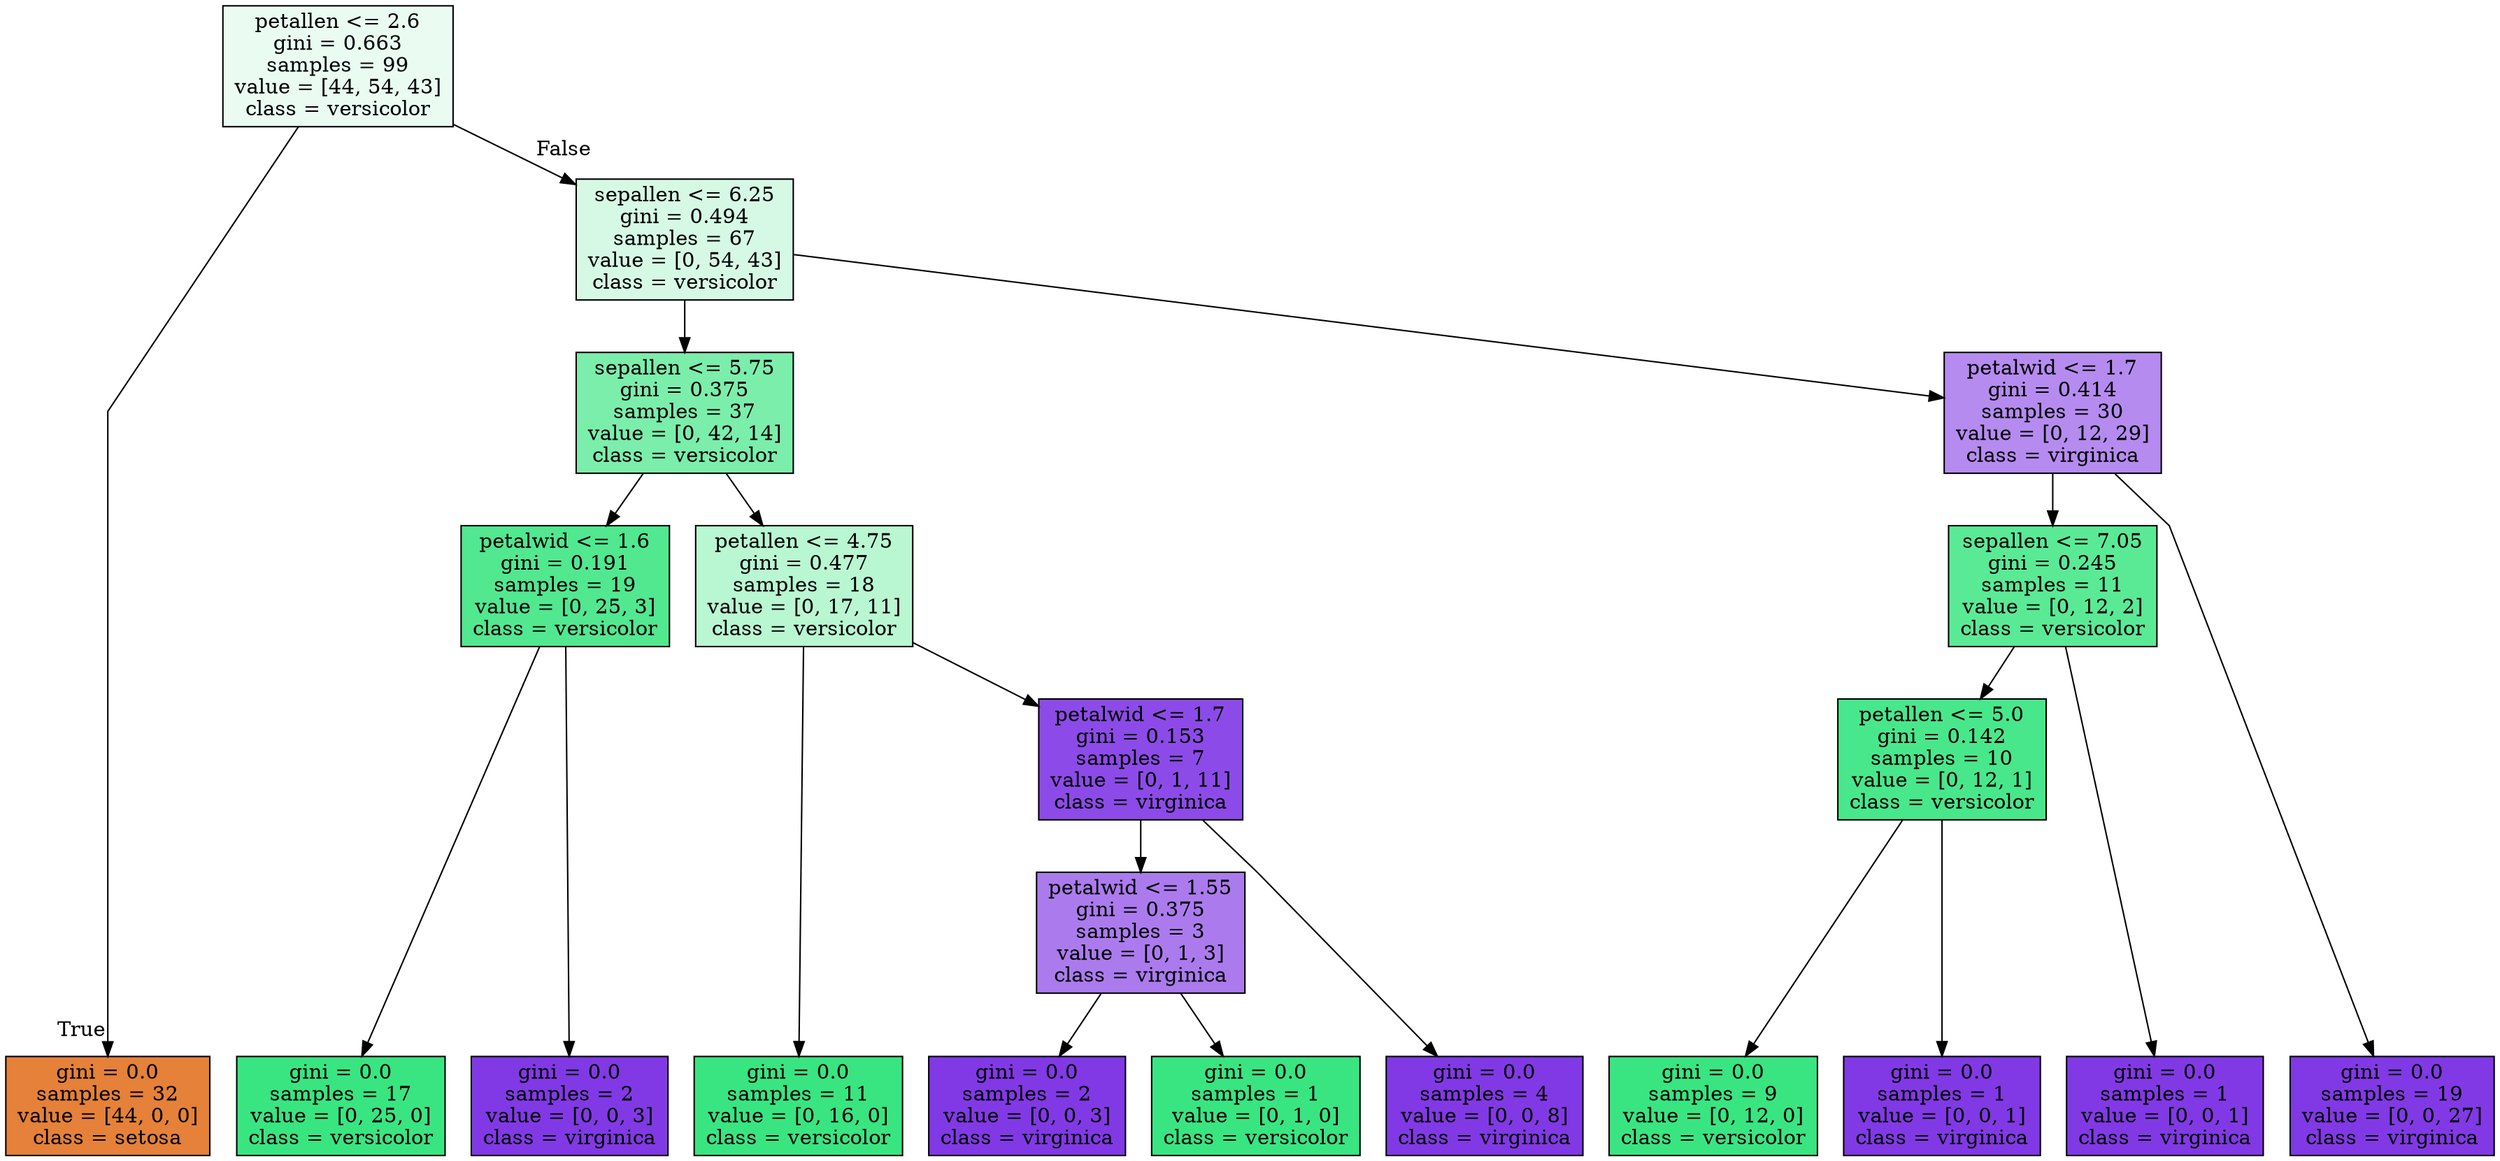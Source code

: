 digraph Tree {
node [shape=box, style="filled", color="black"] ;
graph [ranksep=equally, splines=polyline] ;
0 [label="petallen <= 2.6\ngini = 0.663\nsamples = 99\nvalue = [44, 54, 43]\nclass = versicolor", fillcolor="#39e5811a"] ;
1 [label="gini = 0.0\nsamples = 32\nvalue = [44, 0, 0]\nclass = setosa", fillcolor="#e58139ff"] ;
0 -> 1 [labeldistance=2.5, labelangle=45, headlabel="True"] ;
2 [label="sepallen <= 6.25\ngini = 0.494\nsamples = 67\nvalue = [0, 54, 43]\nclass = versicolor", fillcolor="#39e58134"] ;
0 -> 2 [labeldistance=2.5, labelangle=-45, headlabel="False"] ;
3 [label="sepallen <= 5.75\ngini = 0.375\nsamples = 37\nvalue = [0, 42, 14]\nclass = versicolor", fillcolor="#39e581aa"] ;
2 -> 3 ;
4 [label="petalwid <= 1.6\ngini = 0.191\nsamples = 19\nvalue = [0, 25, 3]\nclass = versicolor", fillcolor="#39e581e0"] ;
3 -> 4 ;
5 [label="gini = 0.0\nsamples = 17\nvalue = [0, 25, 0]\nclass = versicolor", fillcolor="#39e581ff"] ;
4 -> 5 ;
6 [label="gini = 0.0\nsamples = 2\nvalue = [0, 0, 3]\nclass = virginica", fillcolor="#8139e5ff"] ;
4 -> 6 ;
7 [label="petallen <= 4.75\ngini = 0.477\nsamples = 18\nvalue = [0, 17, 11]\nclass = versicolor", fillcolor="#39e5815a"] ;
3 -> 7 ;
8 [label="gini = 0.0\nsamples = 11\nvalue = [0, 16, 0]\nclass = versicolor", fillcolor="#39e581ff"] ;
7 -> 8 ;
9 [label="petalwid <= 1.7\ngini = 0.153\nsamples = 7\nvalue = [0, 1, 11]\nclass = virginica", fillcolor="#8139e5e8"] ;
7 -> 9 ;
10 [label="petalwid <= 1.55\ngini = 0.375\nsamples = 3\nvalue = [0, 1, 3]\nclass = virginica", fillcolor="#8139e5aa"] ;
9 -> 10 ;
11 [label="gini = 0.0\nsamples = 2\nvalue = [0, 0, 3]\nclass = virginica", fillcolor="#8139e5ff"] ;
10 -> 11 ;
12 [label="gini = 0.0\nsamples = 1\nvalue = [0, 1, 0]\nclass = versicolor", fillcolor="#39e581ff"] ;
10 -> 12 ;
13 [label="gini = 0.0\nsamples = 4\nvalue = [0, 0, 8]\nclass = virginica", fillcolor="#8139e5ff"] ;
9 -> 13 ;
14 [label="petalwid <= 1.7\ngini = 0.414\nsamples = 30\nvalue = [0, 12, 29]\nclass = virginica", fillcolor="#8139e595"] ;
2 -> 14 ;
15 [label="sepallen <= 7.05\ngini = 0.245\nsamples = 11\nvalue = [0, 12, 2]\nclass = versicolor", fillcolor="#39e581d4"] ;
14 -> 15 ;
16 [label="petallen <= 5.0\ngini = 0.142\nsamples = 10\nvalue = [0, 12, 1]\nclass = versicolor", fillcolor="#39e581ea"] ;
15 -> 16 ;
17 [label="gini = 0.0\nsamples = 9\nvalue = [0, 12, 0]\nclass = versicolor", fillcolor="#39e581ff"] ;
16 -> 17 ;
18 [label="gini = 0.0\nsamples = 1\nvalue = [0, 0, 1]\nclass = virginica", fillcolor="#8139e5ff"] ;
16 -> 18 ;
19 [label="gini = 0.0\nsamples = 1\nvalue = [0, 0, 1]\nclass = virginica", fillcolor="#8139e5ff"] ;
15 -> 19 ;
20 [label="gini = 0.0\nsamples = 19\nvalue = [0, 0, 27]\nclass = virginica", fillcolor="#8139e5ff"] ;
14 -> 20 ;
{rank=same ; 0} ;
{rank=same ; 2} ;
{rank=same ; 3; 14} ;
{rank=same ; 4; 7; 15} ;
{rank=same ; 9; 16} ;
{rank=same ; 10} ;
{rank=same ; 1; 5; 6; 8; 11; 12; 13; 17; 18; 19; 20} ;
}